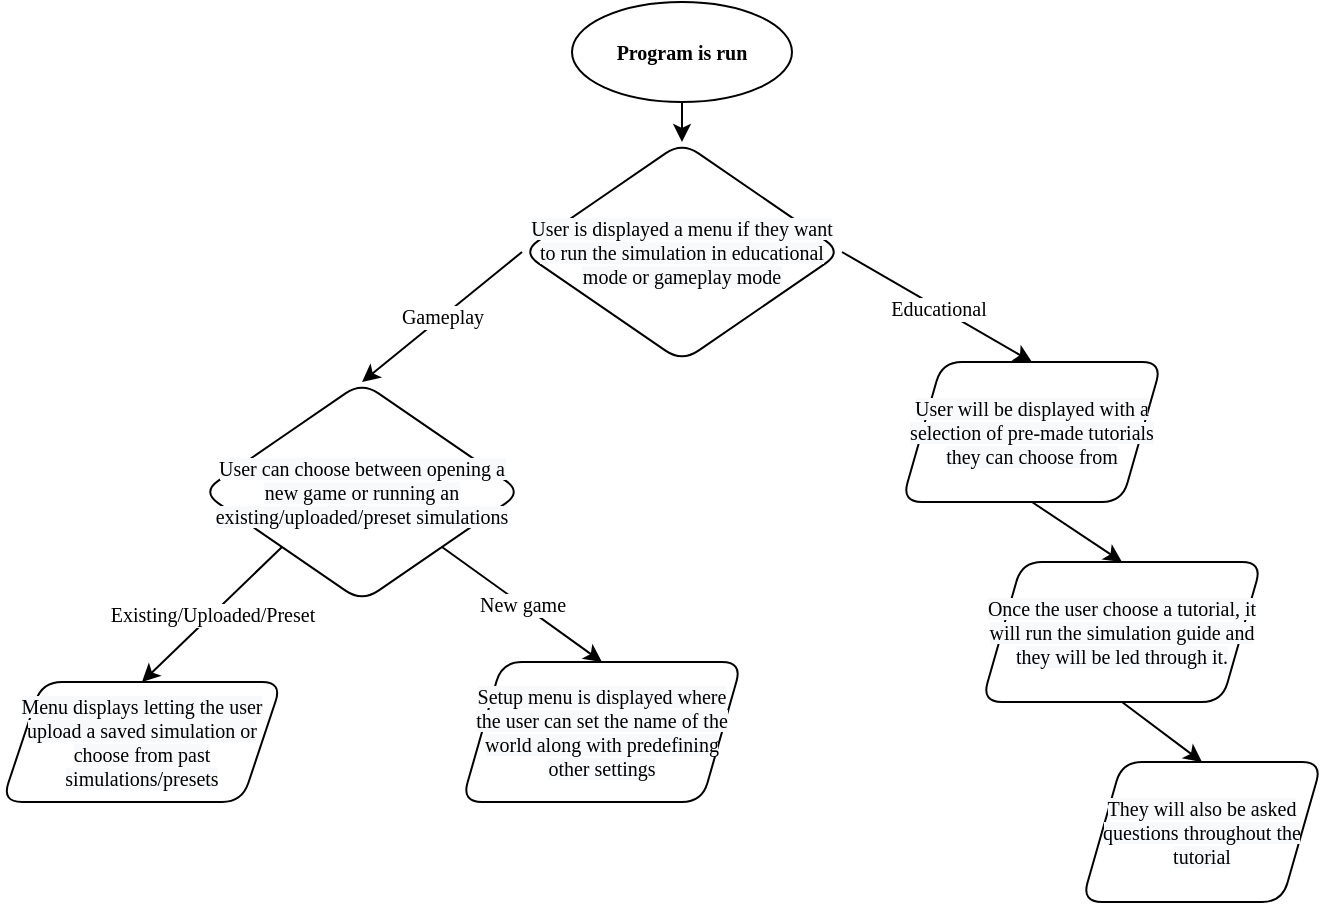<mxfile version="17.4.5" type="github">
  <diagram id="Kf9oxoV-morJJ6hG8QzF" name="Page-1">
    <mxGraphModel dx="582" dy="394" grid="1" gridSize="10" guides="1" tooltips="1" connect="1" arrows="1" fold="1" page="1" pageScale="1" pageWidth="827" pageHeight="1169" background="none" math="0" shadow="0">
      <root>
        <mxCell id="0" />
        <mxCell id="1" parent="0" />
        <mxCell id="VOCYuRBp8f_-Mo9M2Sug-1" value="Program is run" style="ellipse;whiteSpace=wrap;html=1;shadow=0;sketch=0;fontFamily=Comfortaa;fontSource=https%3A%2F%2Ffonts.googleapis.com%2Fcss%3Ffamily%3DComfortaa;fontStyle=1;fontSize=10;" parent="1" vertex="1">
          <mxGeometry x="345" y="250" width="110" height="50" as="geometry" />
        </mxCell>
        <mxCell id="VOCYuRBp8f_-Mo9M2Sug-3" value="&lt;span style=&quot;color: rgb(0, 0, 0); font-style: normal; font-weight: 400; letter-spacing: normal; text-align: center; text-indent: 0px; text-transform: none; word-spacing: 0px; background-color: rgb(248, 249, 250); text-decoration: none; display: inline; float: none; font-size: 10px;&quot;&gt;&lt;font style=&quot;font-size: 10px;&quot;&gt;User is displayed a menu if they want to run the simulation in educational mode or gameplay mode&lt;/font&gt;&lt;/span&gt;" style="rhombus;whiteSpace=wrap;html=1;rounded=1;shadow=0;fontFamily=Comfortaa;fontSource=https%3A%2F%2Ffonts.googleapis.com%2Fcss%3Ffamily%3DComfortaa;fontSize=10;" parent="1" vertex="1">
          <mxGeometry x="320" y="320" width="160" height="110" as="geometry" />
        </mxCell>
        <mxCell id="VOCYuRBp8f_-Mo9M2Sug-4" value="" style="endArrow=classic;html=1;rounded=0;exitX=0.5;exitY=1;exitDx=0;exitDy=0;entryX=0.5;entryY=0;entryDx=0;entryDy=0;fontFamily=Comfortaa;fontSource=https%3A%2F%2Ffonts.googleapis.com%2Fcss%3Ffamily%3DComfortaa;fontSize=10;" parent="1" source="VOCYuRBp8f_-Mo9M2Sug-1" target="VOCYuRBp8f_-Mo9M2Sug-3" edge="1">
          <mxGeometry width="50" height="50" relative="1" as="geometry">
            <mxPoint x="320" y="320" as="sourcePoint" />
            <mxPoint x="370" y="270" as="targetPoint" />
          </mxGeometry>
        </mxCell>
        <mxCell id="VOCYuRBp8f_-Mo9M2Sug-5" value="Gameplay" style="endArrow=classic;html=1;rounded=0;exitX=0;exitY=0.5;exitDx=0;exitDy=0;entryX=0.5;entryY=0;entryDx=0;entryDy=0;fontFamily=Comfortaa;fontSource=https%3A%2F%2Ffonts.googleapis.com%2Fcss%3Ffamily%3DComfortaa;fontSize=10;" parent="1" source="VOCYuRBp8f_-Mo9M2Sug-3" target="VOCYuRBp8f_-Mo9M2Sug-7" edge="1">
          <mxGeometry width="50" height="50" relative="1" as="geometry">
            <mxPoint x="250" y="440" as="sourcePoint" />
            <mxPoint x="240" y="440" as="targetPoint" />
          </mxGeometry>
        </mxCell>
        <mxCell id="VOCYuRBp8f_-Mo9M2Sug-6" value="Educational" style="endArrow=classic;html=1;rounded=0;exitX=1;exitY=0.5;exitDx=0;exitDy=0;entryX=0.5;entryY=0;entryDx=0;entryDy=0;fontFamily=Comfortaa;fontSource=https%3A%2F%2Ffonts.googleapis.com%2Fcss%3Ffamily%3DComfortaa;fontSize=10;" parent="1" source="VOCYuRBp8f_-Mo9M2Sug-3" target="VOCYuRBp8f_-Mo9M2Sug-9" edge="1">
          <mxGeometry width="50" height="50" relative="1" as="geometry">
            <mxPoint x="530" y="450" as="sourcePoint" />
            <mxPoint x="570" y="440" as="targetPoint" />
          </mxGeometry>
        </mxCell>
        <mxCell id="VOCYuRBp8f_-Mo9M2Sug-7" value="&lt;span style=&quot;color: rgb(0, 0, 0); font-size: 10px; font-style: normal; font-weight: 400; letter-spacing: normal; text-align: center; text-indent: 0px; text-transform: none; word-spacing: 0px; background-color: rgb(248, 249, 250); text-decoration: none; display: inline; float: none;&quot;&gt;User can choose between opening a new game or running an existing/uploaded/preset simulations&lt;/span&gt;" style="rhombus;whiteSpace=wrap;html=1;labelBorderColor=none;labelBackgroundColor=none;rounded=1;fontFamily=Comfortaa;fontSource=https%3A%2F%2Ffonts.googleapis.com%2Fcss%3Ffamily%3DComfortaa;fontSize=10;" parent="1" vertex="1">
          <mxGeometry x="160" y="440" width="160" height="110" as="geometry" />
        </mxCell>
        <mxCell id="VOCYuRBp8f_-Mo9M2Sug-9" value="&lt;p style=&quot;font-size: 10px;&quot;&gt;&lt;span style=&quot;color: rgb(0, 0, 0); font-style: normal; font-weight: 400; letter-spacing: normal; text-align: center; text-indent: 0px; text-transform: none; word-spacing: 0px; background-color: rgb(248, 249, 250); text-decoration: none; display: inline; float: none; font-size: 10px;&quot;&gt;&lt;font data-font-src=&quot;https://fonts.googleapis.com/css?family=Comfortaa&quot; style=&quot;font-size: 10px&quot;&gt;User will be displayed with a selection of pre-made tutorials they can choose from&lt;/font&gt;&lt;/span&gt;&lt;/p&gt;" style="shape=parallelogram;perimeter=parallelogramPerimeter;whiteSpace=wrap;html=1;fixedSize=1;labelBackgroundColor=none;labelBorderColor=none;rounded=1;fontFamily=Comfortaa;fontSource=https%3A%2F%2Ffonts.googleapis.com%2Fcss%3Ffamily%3DComfortaa;fontSize=10;" parent="1" vertex="1">
          <mxGeometry x="510" y="430" width="130" height="70" as="geometry" />
        </mxCell>
        <mxCell id="VOCYuRBp8f_-Mo9M2Sug-10" value="Existing/Uploaded/Preset" style="endArrow=classic;html=1;rounded=0;exitX=0;exitY=1;exitDx=0;exitDy=0;fontFamily=Comfortaa;fontSource=https%3A%2F%2Ffonts.googleapis.com%2Fcss%3Ffamily%3DComfortaa;fontSize=10;entryX=0.5;entryY=0;entryDx=0;entryDy=0;" parent="1" source="VOCYuRBp8f_-Mo9M2Sug-7" target="VOCYuRBp8f_-Mo9M2Sug-17" edge="1">
          <mxGeometry width="50" height="50" relative="1" as="geometry">
            <mxPoint x="180" y="640" as="sourcePoint" />
            <mxPoint x="130" y="600" as="targetPoint" />
          </mxGeometry>
        </mxCell>
        <mxCell id="VOCYuRBp8f_-Mo9M2Sug-12" value="New game" style="endArrow=classic;html=1;rounded=0;exitX=1;exitY=1;exitDx=0;exitDy=0;fontFamily=Comfortaa;fontSource=https%3A%2F%2Ffonts.googleapis.com%2Fcss%3Ffamily%3DComfortaa;fontSize=10;entryX=0.5;entryY=0;entryDx=0;entryDy=0;" parent="1" source="VOCYuRBp8f_-Mo9M2Sug-7" target="VOCYuRBp8f_-Mo9M2Sug-16" edge="1">
          <mxGeometry width="50" height="50" relative="1" as="geometry">
            <mxPoint x="320" y="600" as="sourcePoint" />
            <mxPoint x="354" y="590" as="targetPoint" />
          </mxGeometry>
        </mxCell>
        <mxCell id="VOCYuRBp8f_-Mo9M2Sug-16" value="&lt;span style=&quot;color: rgb(0, 0, 0); font-family: comfortaa; font-size: 10px; font-style: normal; font-weight: 400; letter-spacing: normal; text-align: center; text-indent: 0px; text-transform: none; word-spacing: 0px; background-color: rgb(248, 249, 250); text-decoration: none; display: inline; float: none;&quot;&gt;Setup menu is displayed where the user can set the name of the world along with predefining other settings&lt;/span&gt;" style="shape=parallelogram;perimeter=parallelogramPerimeter;whiteSpace=wrap;html=1;fixedSize=1;rounded=1;shadow=0;fontFamily=Comfortaa;fontSource=https%3A%2F%2Ffonts.googleapis.com%2Fcss%3Ffamily%3DComfortaa;fontSize=10;fontColor=default;strokeColor=default;fillColor=default;" parent="1" vertex="1">
          <mxGeometry x="290" y="580" width="140" height="70" as="geometry" />
        </mxCell>
        <mxCell id="VOCYuRBp8f_-Mo9M2Sug-17" value="&lt;span style=&quot;color: rgb(0, 0, 0); font-family: comfortaa; font-size: 10px; font-style: normal; font-weight: 400; letter-spacing: normal; text-align: center; text-indent: 0px; text-transform: none; word-spacing: 0px; background-color: rgb(248, 249, 250); text-decoration: none; display: inline; float: none;&quot;&gt;Menu displays letting the user upload a saved simulation or choose from past simulations/presets&lt;/span&gt;" style="shape=parallelogram;perimeter=parallelogramPerimeter;whiteSpace=wrap;html=1;fixedSize=1;rounded=1;shadow=0;fontFamily=Comfortaa;fontSource=https%3A%2F%2Ffonts.googleapis.com%2Fcss%3Ffamily%3DComfortaa;fontSize=10;fontColor=default;strokeColor=default;fillColor=default;" parent="1" vertex="1">
          <mxGeometry x="60" y="590" width="140" height="60" as="geometry" />
        </mxCell>
        <mxCell id="ksKInaGkqq0x8V4eD9vV-1" value="&lt;span style=&quot;color: rgb(0, 0, 0); font-family: comfortaa; font-size: 10px; font-style: normal; font-weight: 400; letter-spacing: normal; text-align: center; text-indent: 0px; text-transform: none; word-spacing: 0px; background-color: rgb(248, 249, 250); text-decoration: none; display: inline; float: none;&quot;&gt;Once the user choose a tutorial, it will run the simulation guide and they will be led through it.&lt;/span&gt;" style="shape=parallelogram;perimeter=parallelogramPerimeter;whiteSpace=wrap;html=1;fixedSize=1;rounded=1;shadow=0;fontFamily=Comfortaa;fontSource=https%3A%2F%2Ffonts.googleapis.com%2Fcss%3Ffamily%3DComfortaa;fontSize=10;fontColor=default;strokeColor=default;fillColor=default;" vertex="1" parent="1">
          <mxGeometry x="550" y="530" width="140" height="70" as="geometry" />
        </mxCell>
        <mxCell id="ksKInaGkqq0x8V4eD9vV-2" value="" style="endArrow=classic;html=1;rounded=0;fontFamily=Comfortaa;fontSource=https%3A%2F%2Ffonts.googleapis.com%2Fcss%3Ffamily%3DComfortaa;fontSize=10;fontColor=default;exitX=0.5;exitY=1;exitDx=0;exitDy=0;entryX=0.5;entryY=0;entryDx=0;entryDy=0;" edge="1" parent="1" source="VOCYuRBp8f_-Mo9M2Sug-9" target="ksKInaGkqq0x8V4eD9vV-1">
          <mxGeometry width="50" height="50" relative="1" as="geometry">
            <mxPoint x="570" y="510" as="sourcePoint" />
            <mxPoint x="650" y="640" as="targetPoint" />
          </mxGeometry>
        </mxCell>
        <mxCell id="ksKInaGkqq0x8V4eD9vV-3" value="&lt;span style=&quot;color: rgb(0, 0, 0); font-family: comfortaa; font-size: 10px; font-style: normal; font-weight: 400; letter-spacing: normal; text-align: center; text-indent: 0px; text-transform: none; word-spacing: 0px; background-color: rgb(248, 249, 250); text-decoration: none; display: inline; float: none;&quot;&gt;They will also be asked questions throughout the tutorial&lt;/span&gt;" style="shape=parallelogram;perimeter=parallelogramPerimeter;whiteSpace=wrap;html=1;fixedSize=1;rounded=1;shadow=0;fontFamily=Comfortaa;fontSource=https%3A%2F%2Ffonts.googleapis.com%2Fcss%3Ffamily%3DComfortaa;fontSize=10;fontColor=default;strokeColor=default;fillColor=default;" vertex="1" parent="1">
          <mxGeometry x="600" y="630" width="120" height="70" as="geometry" />
        </mxCell>
        <mxCell id="ksKInaGkqq0x8V4eD9vV-4" value="" style="endArrow=classic;html=1;rounded=0;fontFamily=Comfortaa;fontSource=https%3A%2F%2Ffonts.googleapis.com%2Fcss%3Ffamily%3DComfortaa;fontSize=10;fontColor=default;exitX=0.5;exitY=1;exitDx=0;exitDy=0;entryX=0.5;entryY=0;entryDx=0;entryDy=0;" edge="1" parent="1" source="ksKInaGkqq0x8V4eD9vV-1" target="ksKInaGkqq0x8V4eD9vV-3">
          <mxGeometry width="50" height="50" relative="1" as="geometry">
            <mxPoint x="560" y="730" as="sourcePoint" />
            <mxPoint x="610" y="680" as="targetPoint" />
          </mxGeometry>
        </mxCell>
      </root>
    </mxGraphModel>
  </diagram>
</mxfile>
